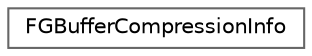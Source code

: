 digraph "Graphical Class Hierarchy"
{
 // INTERACTIVE_SVG=YES
 // LATEX_PDF_SIZE
  bgcolor="transparent";
  edge [fontname=Helvetica,fontsize=10,labelfontname=Helvetica,labelfontsize=10];
  node [fontname=Helvetica,fontsize=10,shape=box,height=0.2,width=0.4];
  rankdir="LR";
  Node0 [id="Node000000",label="FGBufferCompressionInfo",height=0.2,width=0.4,color="grey40", fillcolor="white", style="filled",URL="$df/d0a/structFGBufferCompressionInfo.html",tooltip=" "];
}
